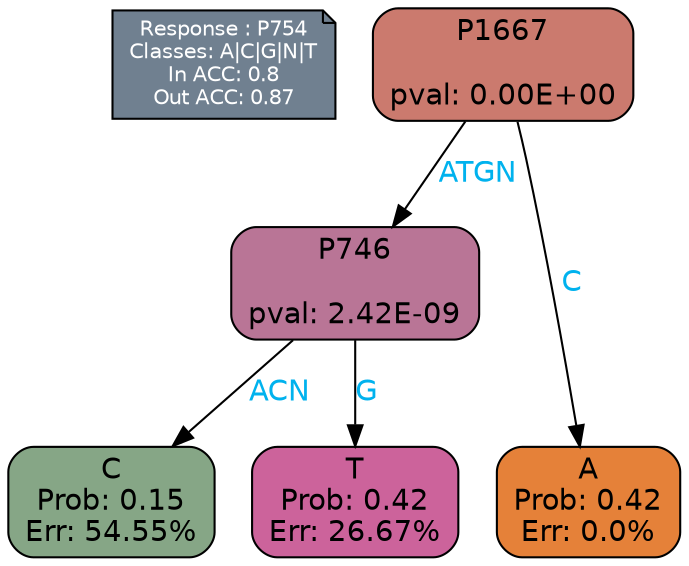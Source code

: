 digraph Tree {
node [shape=box, style="filled, rounded", color="black", fontname=helvetica] ;
graph [ranksep=equally, splines=polylines, bgcolor=transparent, dpi=600] ;
edge [fontname=helvetica] ;
LEGEND [label="Response : P754
Classes: A|C|G|N|T
In ACC: 0.8
Out ACC: 0.87
",shape=note,align=left,style=filled,fillcolor="slategray",fontcolor="white",fontsize=10];1 [label="P1667

pval: 0.00E+00", fillcolor="#cb7a6e"] ;
2 [label="P746

pval: 2.42E-09", fillcolor="#b97596"] ;
3 [label="C
Prob: 0.15
Err: 54.55%", fillcolor="#86a686"] ;
4 [label="T
Prob: 0.42
Err: 26.67%", fillcolor="#cc639b"] ;
5 [label="A
Prob: 0.42
Err: 0.0%", fillcolor="#e58139"] ;
1 -> 2 [label="ATGN",fontcolor=deepskyblue2] ;
1 -> 5 [label="C",fontcolor=deepskyblue2] ;
2 -> 3 [label="ACN",fontcolor=deepskyblue2] ;
2 -> 4 [label="G",fontcolor=deepskyblue2] ;
{rank = same; 3;4;5;}{rank = same; LEGEND;1;}}